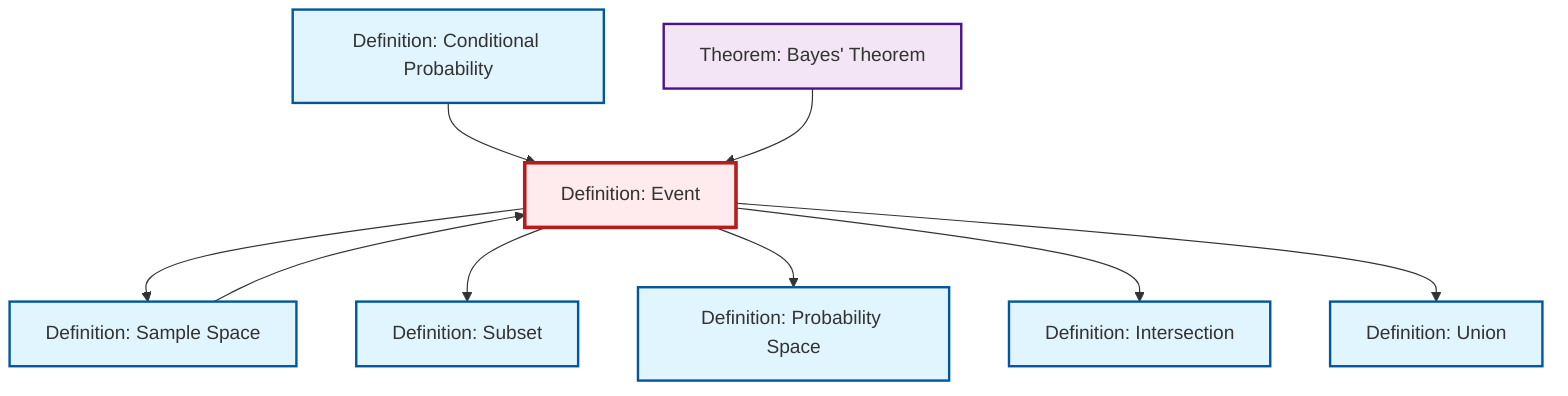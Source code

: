 graph TD
    classDef definition fill:#e1f5fe,stroke:#01579b,stroke-width:2px
    classDef theorem fill:#f3e5f5,stroke:#4a148c,stroke-width:2px
    classDef axiom fill:#fff3e0,stroke:#e65100,stroke-width:2px
    classDef example fill:#e8f5e9,stroke:#1b5e20,stroke-width:2px
    classDef current fill:#ffebee,stroke:#b71c1c,stroke-width:3px
    def-event["Definition: Event"]:::definition
    def-union["Definition: Union"]:::definition
    def-conditional-probability["Definition: Conditional Probability"]:::definition
    def-subset["Definition: Subset"]:::definition
    def-probability-space["Definition: Probability Space"]:::definition
    def-intersection["Definition: Intersection"]:::definition
    def-sample-space["Definition: Sample Space"]:::definition
    thm-bayes["Theorem: Bayes' Theorem"]:::theorem
    def-event --> def-sample-space
    def-event --> def-subset
    def-conditional-probability --> def-event
    def-event --> def-probability-space
    thm-bayes --> def-event
    def-sample-space --> def-event
    def-event --> def-intersection
    def-event --> def-union
    class def-event current